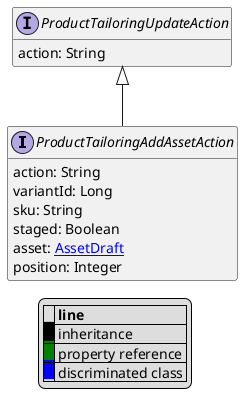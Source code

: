 @startuml

hide empty fields
hide empty methods
legend
|= |= line |
|<back:black>   </back>| inheritance |
|<back:green>   </back>| property reference |
|<back:blue>   </back>| discriminated class |
endlegend
interface ProductTailoringAddAssetAction [[ProductTailoringAddAssetAction.svg]] extends ProductTailoringUpdateAction {
    action: String
    variantId: Long
    sku: String
    staged: Boolean
    asset: [[AssetDraft.svg AssetDraft]]
    position: Integer
}
interface ProductTailoringUpdateAction [[ProductTailoringUpdateAction.svg]]  {
    action: String
}





@enduml
